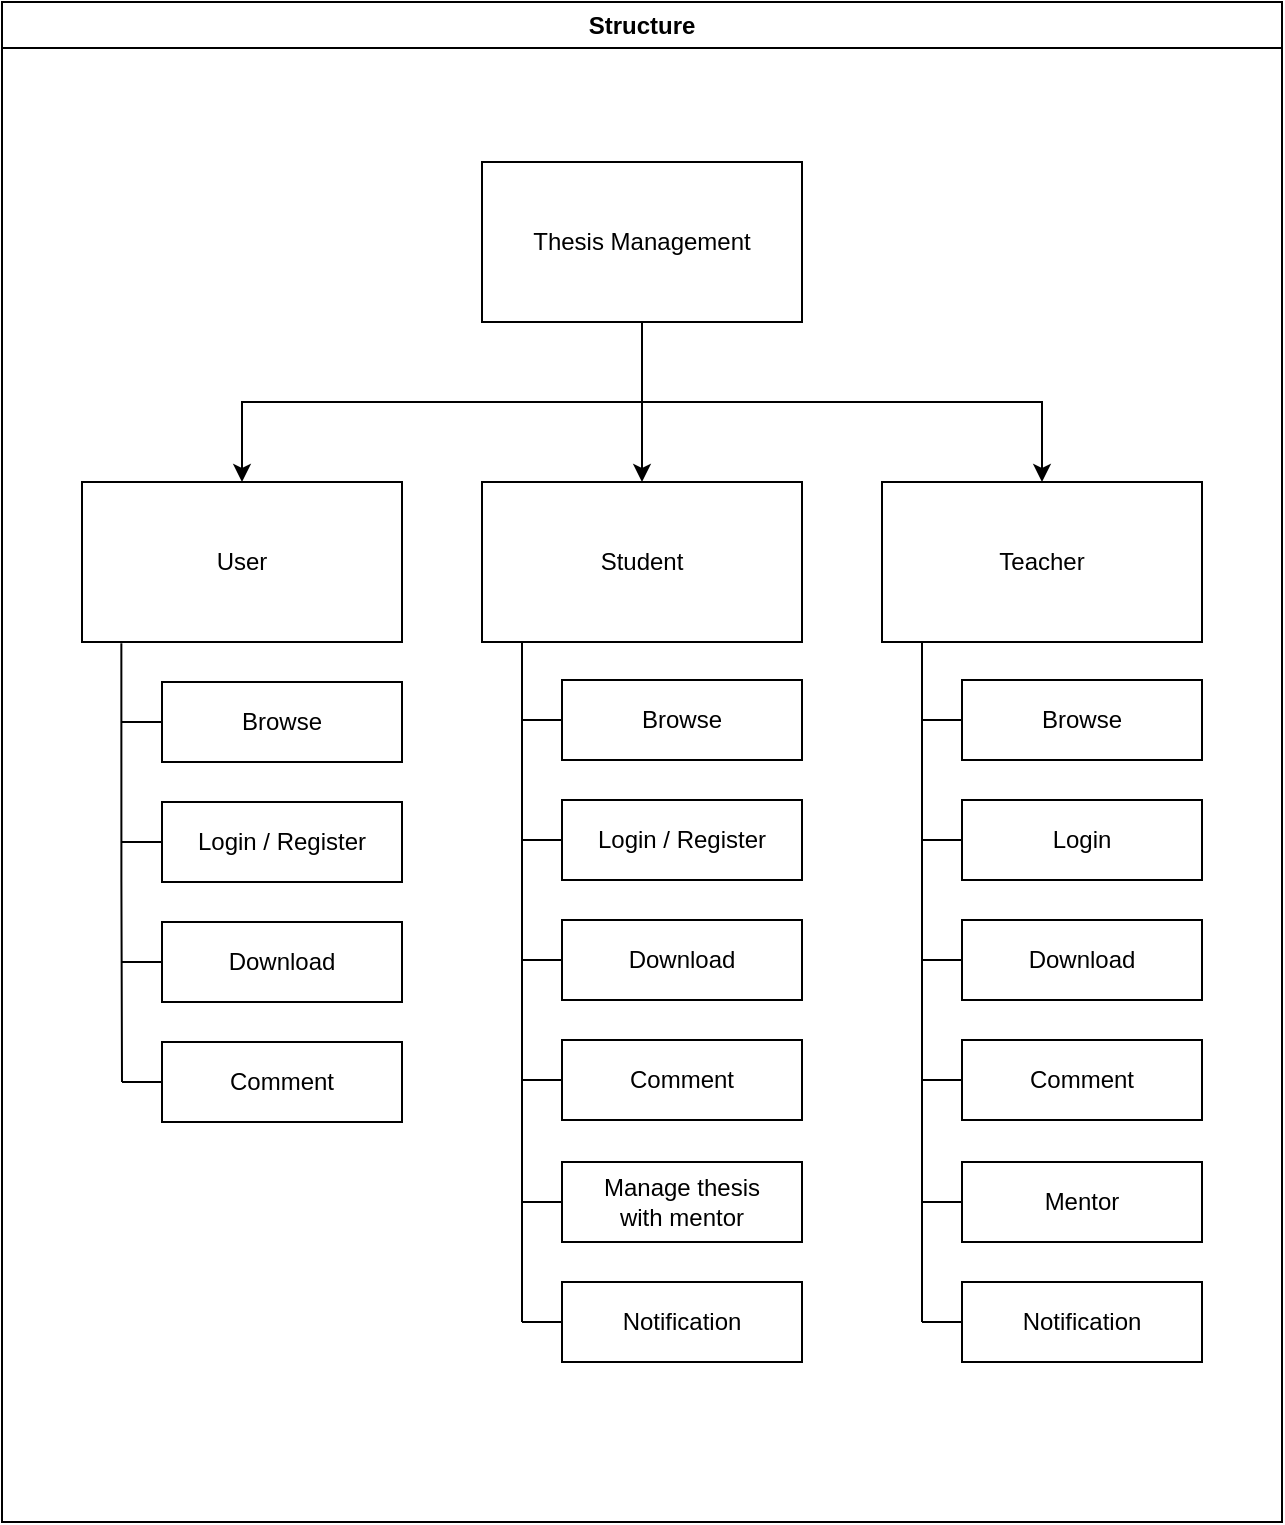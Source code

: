 <mxfile version="28.2.5" pages="2">
  <diagram name="หน้า-1" id="ExVzPjpYlb366rDfEKKf">
    <mxGraphModel dx="1182" dy="655" grid="1" gridSize="10" guides="1" tooltips="1" connect="1" arrows="1" fold="1" page="1" pageScale="1" pageWidth="1654" pageHeight="1169" math="0" shadow="0">
      <root>
        <mxCell id="0" />
        <mxCell id="1" parent="0" />
        <mxCell id="1UDM3bes4xV-jZHGHGpp-51" value="Structure" style="swimlane;whiteSpace=wrap;html=1;" parent="1" vertex="1">
          <mxGeometry x="40" y="40" width="640" height="760" as="geometry" />
        </mxCell>
        <mxCell id="1UDM3bes4xV-jZHGHGpp-5" value="" style="edgeStyle=orthogonalEdgeStyle;rounded=0;orthogonalLoop=1;jettySize=auto;html=1;" parent="1UDM3bes4xV-jZHGHGpp-51" source="1UDM3bes4xV-jZHGHGpp-1" target="1UDM3bes4xV-jZHGHGpp-2" edge="1">
          <mxGeometry relative="1" as="geometry">
            <mxPoint x="590" y="140" as="targetPoint" />
            <Array as="points">
              <mxPoint x="320" y="200" />
              <mxPoint x="520" y="200" />
            </Array>
          </mxGeometry>
        </mxCell>
        <mxCell id="1UDM3bes4xV-jZHGHGpp-7" value="" style="edgeStyle=orthogonalEdgeStyle;rounded=0;orthogonalLoop=1;jettySize=auto;html=1;" parent="1UDM3bes4xV-jZHGHGpp-51" source="1UDM3bes4xV-jZHGHGpp-1" target="1UDM3bes4xV-jZHGHGpp-6" edge="1">
          <mxGeometry relative="1" as="geometry" />
        </mxCell>
        <mxCell id="1UDM3bes4xV-jZHGHGpp-9" value="" style="edgeStyle=orthogonalEdgeStyle;rounded=0;orthogonalLoop=1;jettySize=auto;html=1;" parent="1UDM3bes4xV-jZHGHGpp-51" source="1UDM3bes4xV-jZHGHGpp-1" target="1UDM3bes4xV-jZHGHGpp-8" edge="1">
          <mxGeometry relative="1" as="geometry">
            <Array as="points">
              <mxPoint x="320" y="200" />
              <mxPoint x="120" y="200" />
            </Array>
          </mxGeometry>
        </mxCell>
        <mxCell id="1UDM3bes4xV-jZHGHGpp-1" value="Thesis Management" style="rounded=0;whiteSpace=wrap;html=1;" parent="1UDM3bes4xV-jZHGHGpp-51" vertex="1">
          <mxGeometry x="240" y="80" width="160" height="80" as="geometry" />
        </mxCell>
        <mxCell id="1UDM3bes4xV-jZHGHGpp-2" value="Teacher" style="whiteSpace=wrap;html=1;rounded=0;" parent="1UDM3bes4xV-jZHGHGpp-51" vertex="1">
          <mxGeometry x="440" y="240" width="160" height="80" as="geometry" />
        </mxCell>
        <mxCell id="1UDM3bes4xV-jZHGHGpp-6" value="Student" style="whiteSpace=wrap;html=1;rounded=0;" parent="1UDM3bes4xV-jZHGHGpp-51" vertex="1">
          <mxGeometry x="240" y="240" width="160" height="80" as="geometry" />
        </mxCell>
        <mxCell id="1UDM3bes4xV-jZHGHGpp-10" style="edgeStyle=orthogonalEdgeStyle;rounded=0;orthogonalLoop=1;jettySize=auto;html=1;exitX=0.123;exitY=1.008;exitDx=0;exitDy=0;endArrow=none;endFill=0;exitPerimeter=0;" parent="1UDM3bes4xV-jZHGHGpp-51" source="1UDM3bes4xV-jZHGHGpp-8" edge="1">
          <mxGeometry relative="1" as="geometry">
            <mxPoint x="60" y="540" as="targetPoint" />
            <Array as="points">
              <mxPoint x="60" y="440" />
              <mxPoint x="60" y="560" />
            </Array>
          </mxGeometry>
        </mxCell>
        <mxCell id="1UDM3bes4xV-jZHGHGpp-8" value="User" style="whiteSpace=wrap;html=1;rounded=0;" parent="1UDM3bes4xV-jZHGHGpp-51" vertex="1">
          <mxGeometry x="40" y="240" width="160" height="80" as="geometry" />
        </mxCell>
        <mxCell id="1UDM3bes4xV-jZHGHGpp-11" value="" style="endArrow=none;html=1;rounded=0;" parent="1UDM3bes4xV-jZHGHGpp-51" target="1UDM3bes4xV-jZHGHGpp-12" edge="1">
          <mxGeometry width="50" height="50" relative="1" as="geometry">
            <mxPoint x="60" y="360" as="sourcePoint" />
            <mxPoint x="90" y="360" as="targetPoint" />
          </mxGeometry>
        </mxCell>
        <mxCell id="1UDM3bes4xV-jZHGHGpp-12" value="Browse" style="whiteSpace=wrap;html=1;rounded=0;" parent="1UDM3bes4xV-jZHGHGpp-51" vertex="1">
          <mxGeometry x="80" y="340" width="120" height="40" as="geometry" />
        </mxCell>
        <mxCell id="1UDM3bes4xV-jZHGHGpp-13" value="Login / Register" style="whiteSpace=wrap;html=1;rounded=0;" parent="1UDM3bes4xV-jZHGHGpp-51" vertex="1">
          <mxGeometry x="80" y="400" width="120" height="40" as="geometry" />
        </mxCell>
        <mxCell id="1UDM3bes4xV-jZHGHGpp-14" value="Download" style="whiteSpace=wrap;html=1;rounded=0;" parent="1UDM3bes4xV-jZHGHGpp-51" vertex="1">
          <mxGeometry x="80" y="460" width="120" height="40" as="geometry" />
        </mxCell>
        <mxCell id="1UDM3bes4xV-jZHGHGpp-15" value="Comment" style="whiteSpace=wrap;html=1;rounded=0;" parent="1UDM3bes4xV-jZHGHGpp-51" vertex="1">
          <mxGeometry x="80" y="520" width="120" height="40" as="geometry" />
        </mxCell>
        <mxCell id="1UDM3bes4xV-jZHGHGpp-16" value="" style="endArrow=none;html=1;rounded=0;" parent="1UDM3bes4xV-jZHGHGpp-51" target="1UDM3bes4xV-jZHGHGpp-13" edge="1">
          <mxGeometry width="50" height="50" relative="1" as="geometry">
            <mxPoint x="60" y="420" as="sourcePoint" />
            <mxPoint x="90" y="370" as="targetPoint" />
          </mxGeometry>
        </mxCell>
        <mxCell id="1UDM3bes4xV-jZHGHGpp-17" value="" style="endArrow=none;html=1;rounded=0;" parent="1UDM3bes4xV-jZHGHGpp-51" target="1UDM3bes4xV-jZHGHGpp-14" edge="1">
          <mxGeometry width="50" height="50" relative="1" as="geometry">
            <mxPoint x="60" y="480" as="sourcePoint" />
            <mxPoint x="90" y="430" as="targetPoint" />
          </mxGeometry>
        </mxCell>
        <mxCell id="1UDM3bes4xV-jZHGHGpp-18" value="" style="endArrow=none;html=1;rounded=0;" parent="1UDM3bes4xV-jZHGHGpp-51" target="1UDM3bes4xV-jZHGHGpp-15" edge="1">
          <mxGeometry width="50" height="50" relative="1" as="geometry">
            <mxPoint x="60" y="540" as="sourcePoint" />
            <mxPoint x="90" y="490" as="targetPoint" />
          </mxGeometry>
        </mxCell>
        <mxCell id="1UDM3bes4xV-jZHGHGpp-19" value="" style="endArrow=none;html=1;rounded=0;" parent="1UDM3bes4xV-jZHGHGpp-51" target="1UDM3bes4xV-jZHGHGpp-20" edge="1">
          <mxGeometry width="50" height="50" relative="1" as="geometry">
            <mxPoint x="260" y="359" as="sourcePoint" />
            <mxPoint x="290" y="359" as="targetPoint" />
          </mxGeometry>
        </mxCell>
        <mxCell id="1UDM3bes4xV-jZHGHGpp-20" value="Browse" style="whiteSpace=wrap;html=1;rounded=0;" parent="1UDM3bes4xV-jZHGHGpp-51" vertex="1">
          <mxGeometry x="280" y="339" width="120" height="40" as="geometry" />
        </mxCell>
        <mxCell id="1UDM3bes4xV-jZHGHGpp-21" value="Login / Register" style="whiteSpace=wrap;html=1;rounded=0;" parent="1UDM3bes4xV-jZHGHGpp-51" vertex="1">
          <mxGeometry x="280" y="399" width="120" height="40" as="geometry" />
        </mxCell>
        <mxCell id="1UDM3bes4xV-jZHGHGpp-22" value="Download" style="whiteSpace=wrap;html=1;rounded=0;" parent="1UDM3bes4xV-jZHGHGpp-51" vertex="1">
          <mxGeometry x="280" y="459" width="120" height="40" as="geometry" />
        </mxCell>
        <mxCell id="1UDM3bes4xV-jZHGHGpp-23" value="Comment" style="whiteSpace=wrap;html=1;rounded=0;" parent="1UDM3bes4xV-jZHGHGpp-51" vertex="1">
          <mxGeometry x="280" y="519" width="120" height="40" as="geometry" />
        </mxCell>
        <mxCell id="1UDM3bes4xV-jZHGHGpp-24" value="" style="endArrow=none;html=1;rounded=0;" parent="1UDM3bes4xV-jZHGHGpp-51" target="1UDM3bes4xV-jZHGHGpp-21" edge="1">
          <mxGeometry width="50" height="50" relative="1" as="geometry">
            <mxPoint x="260" y="419" as="sourcePoint" />
            <mxPoint x="290" y="369" as="targetPoint" />
          </mxGeometry>
        </mxCell>
        <mxCell id="1UDM3bes4xV-jZHGHGpp-25" value="" style="endArrow=none;html=1;rounded=0;" parent="1UDM3bes4xV-jZHGHGpp-51" target="1UDM3bes4xV-jZHGHGpp-22" edge="1">
          <mxGeometry width="50" height="50" relative="1" as="geometry">
            <mxPoint x="260" y="479" as="sourcePoint" />
            <mxPoint x="290" y="429" as="targetPoint" />
          </mxGeometry>
        </mxCell>
        <mxCell id="1UDM3bes4xV-jZHGHGpp-26" value="" style="endArrow=none;html=1;rounded=0;" parent="1UDM3bes4xV-jZHGHGpp-51" target="1UDM3bes4xV-jZHGHGpp-23" edge="1">
          <mxGeometry width="50" height="50" relative="1" as="geometry">
            <mxPoint x="260" y="539" as="sourcePoint" />
            <mxPoint x="290" y="489" as="targetPoint" />
          </mxGeometry>
        </mxCell>
        <mxCell id="1UDM3bes4xV-jZHGHGpp-27" style="edgeStyle=orthogonalEdgeStyle;rounded=0;orthogonalLoop=1;jettySize=auto;html=1;exitX=0.123;exitY=1.008;exitDx=0;exitDy=0;endArrow=none;endFill=0;exitPerimeter=0;" parent="1UDM3bes4xV-jZHGHGpp-51" edge="1">
          <mxGeometry relative="1" as="geometry">
            <mxPoint x="260" y="660" as="targetPoint" />
            <mxPoint x="260" y="320" as="sourcePoint" />
            <Array as="points">
              <mxPoint x="260" y="439" />
              <mxPoint x="260" y="559" />
            </Array>
          </mxGeometry>
        </mxCell>
        <mxCell id="1UDM3bes4xV-jZHGHGpp-28" value="" style="endArrow=none;html=1;rounded=0;" parent="1UDM3bes4xV-jZHGHGpp-51" target="1UDM3bes4xV-jZHGHGpp-29" edge="1">
          <mxGeometry width="50" height="50" relative="1" as="geometry">
            <mxPoint x="460" y="359" as="sourcePoint" />
            <mxPoint x="490" y="359" as="targetPoint" />
          </mxGeometry>
        </mxCell>
        <mxCell id="1UDM3bes4xV-jZHGHGpp-29" value="Browse" style="whiteSpace=wrap;html=1;rounded=0;" parent="1UDM3bes4xV-jZHGHGpp-51" vertex="1">
          <mxGeometry x="480" y="339" width="120" height="40" as="geometry" />
        </mxCell>
        <mxCell id="1UDM3bes4xV-jZHGHGpp-30" value="Login" style="whiteSpace=wrap;html=1;rounded=0;" parent="1UDM3bes4xV-jZHGHGpp-51" vertex="1">
          <mxGeometry x="480" y="399" width="120" height="40" as="geometry" />
        </mxCell>
        <mxCell id="1UDM3bes4xV-jZHGHGpp-31" value="Download" style="whiteSpace=wrap;html=1;rounded=0;" parent="1UDM3bes4xV-jZHGHGpp-51" vertex="1">
          <mxGeometry x="480" y="459" width="120" height="40" as="geometry" />
        </mxCell>
        <mxCell id="1UDM3bes4xV-jZHGHGpp-32" value="Comment" style="whiteSpace=wrap;html=1;rounded=0;" parent="1UDM3bes4xV-jZHGHGpp-51" vertex="1">
          <mxGeometry x="480" y="519" width="120" height="40" as="geometry" />
        </mxCell>
        <mxCell id="1UDM3bes4xV-jZHGHGpp-33" value="" style="endArrow=none;html=1;rounded=0;" parent="1UDM3bes4xV-jZHGHGpp-51" target="1UDM3bes4xV-jZHGHGpp-30" edge="1">
          <mxGeometry width="50" height="50" relative="1" as="geometry">
            <mxPoint x="460" y="419" as="sourcePoint" />
            <mxPoint x="490" y="369" as="targetPoint" />
          </mxGeometry>
        </mxCell>
        <mxCell id="1UDM3bes4xV-jZHGHGpp-34" value="" style="endArrow=none;html=1;rounded=0;" parent="1UDM3bes4xV-jZHGHGpp-51" target="1UDM3bes4xV-jZHGHGpp-31" edge="1">
          <mxGeometry width="50" height="50" relative="1" as="geometry">
            <mxPoint x="460" y="479" as="sourcePoint" />
            <mxPoint x="490" y="429" as="targetPoint" />
          </mxGeometry>
        </mxCell>
        <mxCell id="1UDM3bes4xV-jZHGHGpp-35" value="" style="endArrow=none;html=1;rounded=0;" parent="1UDM3bes4xV-jZHGHGpp-51" target="1UDM3bes4xV-jZHGHGpp-32" edge="1">
          <mxGeometry width="50" height="50" relative="1" as="geometry">
            <mxPoint x="460" y="539" as="sourcePoint" />
            <mxPoint x="490" y="489" as="targetPoint" />
          </mxGeometry>
        </mxCell>
        <mxCell id="1UDM3bes4xV-jZHGHGpp-36" style="edgeStyle=orthogonalEdgeStyle;rounded=0;orthogonalLoop=1;jettySize=auto;html=1;exitX=0.123;exitY=1.008;exitDx=0;exitDy=0;endArrow=none;endFill=0;exitPerimeter=0;" parent="1UDM3bes4xV-jZHGHGpp-51" edge="1">
          <mxGeometry relative="1" as="geometry">
            <mxPoint x="460" y="660" as="targetPoint" />
            <mxPoint x="460" y="320" as="sourcePoint" />
            <Array as="points">
              <mxPoint x="460" y="439" />
              <mxPoint x="460" y="559" />
            </Array>
          </mxGeometry>
        </mxCell>
        <mxCell id="1UDM3bes4xV-jZHGHGpp-37" value="Manage thesis&lt;div&gt;with mentor&lt;/div&gt;" style="whiteSpace=wrap;html=1;rounded=0;" parent="1UDM3bes4xV-jZHGHGpp-51" vertex="1">
          <mxGeometry x="280" y="580" width="120" height="40" as="geometry" />
        </mxCell>
        <mxCell id="1UDM3bes4xV-jZHGHGpp-38" value="Notification" style="whiteSpace=wrap;html=1;rounded=0;" parent="1UDM3bes4xV-jZHGHGpp-51" vertex="1">
          <mxGeometry x="280" y="640" width="120" height="40" as="geometry" />
        </mxCell>
        <mxCell id="1UDM3bes4xV-jZHGHGpp-41" value="" style="endArrow=none;html=1;rounded=0;" parent="1UDM3bes4xV-jZHGHGpp-51" target="1UDM3bes4xV-jZHGHGpp-37" edge="1">
          <mxGeometry width="50" height="50" relative="1" as="geometry">
            <mxPoint x="260" y="600" as="sourcePoint" />
            <mxPoint x="290" y="600" as="targetPoint" />
          </mxGeometry>
        </mxCell>
        <mxCell id="1UDM3bes4xV-jZHGHGpp-42" value="" style="endArrow=none;html=1;rounded=0;" parent="1UDM3bes4xV-jZHGHGpp-51" target="1UDM3bes4xV-jZHGHGpp-38" edge="1">
          <mxGeometry width="50" height="50" relative="1" as="geometry">
            <mxPoint x="260" y="660" as="sourcePoint" />
            <mxPoint x="290" y="610" as="targetPoint" />
          </mxGeometry>
        </mxCell>
        <mxCell id="1UDM3bes4xV-jZHGHGpp-45" value="Mentor" style="whiteSpace=wrap;html=1;rounded=0;" parent="1UDM3bes4xV-jZHGHGpp-51" vertex="1">
          <mxGeometry x="480" y="580" width="120" height="40" as="geometry" />
        </mxCell>
        <mxCell id="1UDM3bes4xV-jZHGHGpp-46" value="Notification" style="whiteSpace=wrap;html=1;rounded=0;" parent="1UDM3bes4xV-jZHGHGpp-51" vertex="1">
          <mxGeometry x="480" y="640" width="120" height="40" as="geometry" />
        </mxCell>
        <mxCell id="1UDM3bes4xV-jZHGHGpp-48" value="" style="endArrow=none;html=1;rounded=0;" parent="1UDM3bes4xV-jZHGHGpp-51" target="1UDM3bes4xV-jZHGHGpp-45" edge="1">
          <mxGeometry width="50" height="50" relative="1" as="geometry">
            <mxPoint x="460" y="600" as="sourcePoint" />
            <mxPoint x="490" y="600" as="targetPoint" />
          </mxGeometry>
        </mxCell>
        <mxCell id="1UDM3bes4xV-jZHGHGpp-49" value="" style="endArrow=none;html=1;rounded=0;" parent="1UDM3bes4xV-jZHGHGpp-51" target="1UDM3bes4xV-jZHGHGpp-46" edge="1">
          <mxGeometry width="50" height="50" relative="1" as="geometry">
            <mxPoint x="460" y="660" as="sourcePoint" />
            <mxPoint x="490" y="610" as="targetPoint" />
          </mxGeometry>
        </mxCell>
      </root>
    </mxGraphModel>
  </diagram>
  <diagram id="fYO8SioJMAZk-d7965WW" name="หน้า-2">
    <mxGraphModel dx="1668" dy="925" grid="1" gridSize="10" guides="1" tooltips="1" connect="1" arrows="1" fold="1" page="1" pageScale="1" pageWidth="1654" pageHeight="1169" math="0" shadow="0">
      <root>
        <mxCell id="0" />
        <mxCell id="1" parent="0" />
        <mxCell id="ftOgPJBjAzpeFKPUhQ67-15" style="rounded=0;orthogonalLoop=1;jettySize=auto;html=1;fillColor=#f5f5f5;gradientColor=#b3b3b3;strokeColor=#666666;" parent="1" source="bvid3jWtmIu6YITqg-Pj-4" target="r5JoxmCzzD9Fh22vjevH-3" edge="1">
          <mxGeometry relative="1" as="geometry" />
        </mxCell>
        <mxCell id="ftOgPJBjAzpeFKPUhQ67-16" style="rounded=0;orthogonalLoop=1;jettySize=auto;html=1;fillColor=#f5f5f5;gradientColor=#b3b3b3;strokeColor=#666666;" parent="1" source="bvid3jWtmIu6YITqg-Pj-4" target="r5JoxmCzzD9Fh22vjevH-2" edge="1">
          <mxGeometry relative="1" as="geometry" />
        </mxCell>
        <mxCell id="ftOgPJBjAzpeFKPUhQ67-17" style="rounded=0;orthogonalLoop=1;jettySize=auto;html=1;fillColor=#f5f5f5;gradientColor=#b3b3b3;strokeColor=#666666;" parent="1" source="bvid3jWtmIu6YITqg-Pj-4" target="r5JoxmCzzD9Fh22vjevH-1" edge="1">
          <mxGeometry relative="1" as="geometry" />
        </mxCell>
        <mxCell id="3_f_WLj-9X0hdXejMtb2-13" style="rounded=0;orthogonalLoop=1;jettySize=auto;html=1;fillColor=#dae8fc;strokeColor=#6c8ebf;gradientColor=#7ea6e0;" parent="1" source="bvid3jWtmIu6YITqg-Pj-6" target="bvid3jWtmIu6YITqg-Pj-4" edge="1">
          <mxGeometry relative="1" as="geometry" />
        </mxCell>
        <mxCell id="bvid3jWtmIu6YITqg-Pj-4" value="User" style="shape=umlActor;verticalLabelPosition=bottom;verticalAlign=top;html=1;outlineConnect=0;fillColor=#f5f5f5;gradientColor=#b3b3b3;strokeColor=#666666;" parent="1" vertex="1">
          <mxGeometry x="400" y="320" width="40" height="80" as="geometry" />
        </mxCell>
        <mxCell id="ftOgPJBjAzpeFKPUhQ67-4" style="rounded=0;orthogonalLoop=1;jettySize=auto;html=1;fillColor=#f8cecc;strokeColor=#b85450;gradientColor=#ea6b66;" parent="1" source="bvid3jWtmIu6YITqg-Pj-5" target="5s1LviRAomPde2F31yO4-2" edge="1">
          <mxGeometry relative="1" as="geometry" />
        </mxCell>
        <mxCell id="ftOgPJBjAzpeFKPUhQ67-12" style="rounded=0;orthogonalLoop=1;jettySize=auto;html=1;fillColor=#f8cecc;strokeColor=#b85450;gradientColor=#ea6b66;" parent="1" source="bvid3jWtmIu6YITqg-Pj-5" target="r5JoxmCzzD9Fh22vjevH-1" edge="1">
          <mxGeometry relative="1" as="geometry" />
        </mxCell>
        <mxCell id="ftOgPJBjAzpeFKPUhQ67-13" style="rounded=0;orthogonalLoop=1;jettySize=auto;html=1;fillColor=#f8cecc;strokeColor=#b85450;gradientColor=#ea6b66;" parent="1" source="bvid3jWtmIu6YITqg-Pj-5" target="r5JoxmCzzD9Fh22vjevH-2" edge="1">
          <mxGeometry relative="1" as="geometry" />
        </mxCell>
        <mxCell id="ftOgPJBjAzpeFKPUhQ67-14" style="rounded=0;orthogonalLoop=1;jettySize=auto;html=1;fillColor=#f8cecc;strokeColor=#b85450;gradientColor=#ea6b66;" parent="1" source="bvid3jWtmIu6YITqg-Pj-5" target="r5JoxmCzzD9Fh22vjevH-3" edge="1">
          <mxGeometry relative="1" as="geometry" />
        </mxCell>
        <mxCell id="3_f_WLj-9X0hdXejMtb2-14" style="edgeStyle=orthogonalEdgeStyle;rounded=0;orthogonalLoop=1;jettySize=auto;html=1;fillColor=#f8cecc;strokeColor=#b85450;gradientColor=#ea6b66;" parent="1" source="bvid3jWtmIu6YITqg-Pj-5" target="bvid3jWtmIu6YITqg-Pj-4" edge="1">
          <mxGeometry relative="1" as="geometry" />
        </mxCell>
        <mxCell id="bvid3jWtmIu6YITqg-Pj-5" value="Student" style="shape=umlActor;verticalLabelPosition=bottom;verticalAlign=top;html=1;outlineConnect=0;fillColor=#f8cecc;strokeColor=#b85450;gradientColor=#ea6b66;" parent="1" vertex="1">
          <mxGeometry x="400" y="840" width="40" height="80" as="geometry" />
        </mxCell>
        <mxCell id="ftOgPJBjAzpeFKPUhQ67-5" style="rounded=0;orthogonalLoop=1;jettySize=auto;html=1;fillColor=#dae8fc;strokeColor=#6c8ebf;gradientColor=#7ea6e0;" parent="1" source="bvid3jWtmIu6YITqg-Pj-6" target="5s1LviRAomPde2F31yO4-1" edge="1">
          <mxGeometry relative="1" as="geometry" />
        </mxCell>
        <mxCell id="ftOgPJBjAzpeFKPUhQ67-8" style="rounded=0;orthogonalLoop=1;jettySize=auto;html=1;fillColor=#dae8fc;strokeColor=#6c8ebf;gradientColor=#7ea6e0;" parent="1" source="bvid3jWtmIu6YITqg-Pj-6" target="r5JoxmCzzD9Fh22vjevH-1" edge="1">
          <mxGeometry relative="1" as="geometry" />
        </mxCell>
        <mxCell id="ftOgPJBjAzpeFKPUhQ67-9" style="rounded=0;orthogonalLoop=1;jettySize=auto;html=1;fillColor=#dae8fc;strokeColor=#6c8ebf;gradientColor=#7ea6e0;" parent="1" source="bvid3jWtmIu6YITqg-Pj-6" target="r5JoxmCzzD9Fh22vjevH-3" edge="1">
          <mxGeometry relative="1" as="geometry" />
        </mxCell>
        <mxCell id="bvid3jWtmIu6YITqg-Pj-6" value="Teacher" style="shape=umlActor;verticalLabelPosition=bottom;verticalAlign=top;html=1;outlineConnect=0;fillColor=#dae8fc;strokeColor=#6c8ebf;gradientColor=#7ea6e0;" parent="1" vertex="1">
          <mxGeometry x="480" y="600" width="40" height="80" as="geometry" />
        </mxCell>
        <mxCell id="3_f_WLj-9X0hdXejMtb2-1" value="Thesis System" style="swimlane;whiteSpace=wrap;html=1;startSize=40;movable=1;resizable=1;rotatable=1;deletable=1;editable=1;locked=0;connectable=1;" parent="1" vertex="1">
          <mxGeometry x="600" y="240" width="600" height="720" as="geometry" />
        </mxCell>
        <mxCell id="3_f_WLj-9X0hdXejMtb2-27" value="" style="rounded=0;orthogonalLoop=1;jettySize=auto;html=1;fillColor=#008a00;strokeColor=#005700;" parent="3_f_WLj-9X0hdXejMtb2-1" source="3_f_WLj-9X0hdXejMtb2-26" target="r5JoxmCzzD9Fh22vjevH-3" edge="1">
          <mxGeometry relative="1" as="geometry" />
        </mxCell>
        <mxCell id="3_f_WLj-9X0hdXejMtb2-28" style="rounded=0;orthogonalLoop=1;jettySize=auto;html=1;fillColor=#008a00;strokeColor=#005700;" parent="3_f_WLj-9X0hdXejMtb2-1" source="3_f_WLj-9X0hdXejMtb2-25" target="r5JoxmCzzD9Fh22vjevH-3" edge="1">
          <mxGeometry relative="1" as="geometry" />
        </mxCell>
        <mxCell id="3_f_WLj-9X0hdXejMtb2-35" style="rounded=0;orthogonalLoop=1;jettySize=auto;html=1;fillColor=#008a00;strokeColor=#005700;dashed=1;" parent="3_f_WLj-9X0hdXejMtb2-1" source="r5JoxmCzzD9Fh22vjevH-4" target="r5JoxmCzzD9Fh22vjevH-3" edge="1">
          <mxGeometry relative="1" as="geometry" />
        </mxCell>
        <mxCell id="3_f_WLj-9X0hdXejMtb2-74" value="extent" style="edgeLabel;html=1;align=center;verticalAlign=middle;resizable=0;points=[];" parent="3_f_WLj-9X0hdXejMtb2-35" vertex="1" connectable="0">
          <mxGeometry x="0.074" y="1" relative="1" as="geometry">
            <mxPoint x="5" y="-3" as="offset" />
          </mxGeometry>
        </mxCell>
        <mxCell id="3_f_WLj-9X0hdXejMtb2-37" style="rounded=0;orthogonalLoop=1;jettySize=auto;html=1;fillColor=#008a00;strokeColor=#005700;dashed=1;" parent="3_f_WLj-9X0hdXejMtb2-1" source="r5JoxmCzzD9Fh22vjevH-5" target="r5JoxmCzzD9Fh22vjevH-3" edge="1">
          <mxGeometry relative="1" as="geometry" />
        </mxCell>
        <mxCell id="3_f_WLj-9X0hdXejMtb2-73" value="extent" style="edgeLabel;html=1;align=center;verticalAlign=middle;resizable=0;points=[];" parent="3_f_WLj-9X0hdXejMtb2-37" vertex="1" connectable="0">
          <mxGeometry x="0.029" y="1" relative="1" as="geometry">
            <mxPoint y="-2" as="offset" />
          </mxGeometry>
        </mxCell>
        <mxCell id="r5JoxmCzzD9Fh22vjevH-3" value="Browse" style="ellipse;whiteSpace=wrap;html=1;" parent="3_f_WLj-9X0hdXejMtb2-1" vertex="1">
          <mxGeometry x="160" y="200" width="120" height="80" as="geometry" />
        </mxCell>
        <mxCell id="r5JoxmCzzD9Fh22vjevH-4" value="Download" style="ellipse;whiteSpace=wrap;html=1;" parent="3_f_WLj-9X0hdXejMtb2-1" vertex="1">
          <mxGeometry x="240" y="80" width="120" height="80" as="geometry" />
        </mxCell>
        <mxCell id="3_f_WLj-9X0hdXejMtb2-2" style="edgeStyle=orthogonalEdgeStyle;rounded=0;orthogonalLoop=1;jettySize=auto;html=1;fillColor=#008a00;strokeColor=#005700;dashed=1;" parent="3_f_WLj-9X0hdXejMtb2-1" source="r5JoxmCzzD9Fh22vjevH-2" target="r5JoxmCzzD9Fh22vjevH-1" edge="1">
          <mxGeometry relative="1" as="geometry" />
        </mxCell>
        <mxCell id="3_f_WLj-9X0hdXejMtb2-32" value="extent" style="edgeLabel;html=1;align=center;verticalAlign=middle;resizable=0;points=[];" parent="3_f_WLj-9X0hdXejMtb2-2" vertex="1" connectable="0">
          <mxGeometry x="-0.109" y="1" relative="1" as="geometry">
            <mxPoint as="offset" />
          </mxGeometry>
        </mxCell>
        <mxCell id="r5JoxmCzzD9Fh22vjevH-2" value="Register" style="ellipse;whiteSpace=wrap;html=1;" parent="3_f_WLj-9X0hdXejMtb2-1" vertex="1">
          <mxGeometry x="160" y="320" width="120" height="80" as="geometry" />
        </mxCell>
        <mxCell id="3_f_WLj-9X0hdXejMtb2-3" style="rounded=0;orthogonalLoop=1;jettySize=auto;html=1;fillColor=#008a00;strokeColor=#005700;dashed=1;" parent="3_f_WLj-9X0hdXejMtb2-1" source="r5JoxmCzzD9Fh22vjevH-5" target="r5JoxmCzzD9Fh22vjevH-1" edge="1">
          <mxGeometry relative="1" as="geometry" />
        </mxCell>
        <mxCell id="3_f_WLj-9X0hdXejMtb2-24" value="include" style="edgeLabel;html=1;align=center;verticalAlign=middle;resizable=0;points=[];" parent="3_f_WLj-9X0hdXejMtb2-3" vertex="1" connectable="0">
          <mxGeometry x="-0.06" y="-1" relative="1" as="geometry">
            <mxPoint x="-36" y="-120" as="offset" />
          </mxGeometry>
        </mxCell>
        <mxCell id="3_f_WLj-9X0hdXejMtb2-5" style="rounded=0;orthogonalLoop=1;jettySize=auto;html=1;fillColor=#008a00;strokeColor=#005700;dashed=1;" parent="3_f_WLj-9X0hdXejMtb2-1" source="5s1LviRAomPde2F31yO4-1" target="r5JoxmCzzD9Fh22vjevH-1" edge="1">
          <mxGeometry relative="1" as="geometry" />
        </mxCell>
        <mxCell id="3_f_WLj-9X0hdXejMtb2-19" value="include" style="edgeLabel;html=1;align=center;verticalAlign=middle;resizable=0;points=[];" parent="3_f_WLj-9X0hdXejMtb2-5" vertex="1" connectable="0">
          <mxGeometry x="0.348" y="-1" relative="1" as="geometry">
            <mxPoint x="9" y="10" as="offset" />
          </mxGeometry>
        </mxCell>
        <mxCell id="3_f_WLj-9X0hdXejMtb2-6" style="rounded=0;orthogonalLoop=1;jettySize=auto;html=1;fillColor=#008a00;strokeColor=#005700;dashed=1;" parent="3_f_WLj-9X0hdXejMtb2-1" source="5s1LviRAomPde2F31yO4-2" target="r5JoxmCzzD9Fh22vjevH-1" edge="1">
          <mxGeometry relative="1" as="geometry" />
        </mxCell>
        <mxCell id="3_f_WLj-9X0hdXejMtb2-23" value="include" style="edgeLabel;html=1;align=center;verticalAlign=middle;resizable=0;points=[];" parent="3_f_WLj-9X0hdXejMtb2-6" vertex="1" connectable="0">
          <mxGeometry x="0.12" y="1" relative="1" as="geometry">
            <mxPoint x="-3" y="4" as="offset" />
          </mxGeometry>
        </mxCell>
        <mxCell id="r5JoxmCzzD9Fh22vjevH-1" value="Login" style="ellipse;whiteSpace=wrap;html=1;" parent="3_f_WLj-9X0hdXejMtb2-1" vertex="1">
          <mxGeometry x="160" y="480" width="120" height="80" as="geometry" />
        </mxCell>
        <mxCell id="r5JoxmCzzD9Fh22vjevH-5" value="Comment" style="ellipse;whiteSpace=wrap;html=1;" parent="3_f_WLj-9X0hdXejMtb2-1" vertex="1">
          <mxGeometry x="40" y="80" width="120" height="80" as="geometry" />
        </mxCell>
        <mxCell id="5s1LviRAomPde2F31yO4-2" value="Manage thesis&lt;div&gt;with mentor&lt;/div&gt;" style="ellipse;whiteSpace=wrap;html=1;" parent="3_f_WLj-9X0hdXejMtb2-1" vertex="1">
          <mxGeometry x="40" y="600" width="120" height="80" as="geometry" />
        </mxCell>
        <mxCell id="5s1LviRAomPde2F31yO4-1" value="Mentor" style="ellipse;whiteSpace=wrap;html=1;" parent="3_f_WLj-9X0hdXejMtb2-1" vertex="1">
          <mxGeometry x="280" y="600" width="120" height="80" as="geometry" />
        </mxCell>
        <mxCell id="3_f_WLj-9X0hdXejMtb2-25" value="All Thesis" style="ellipse;whiteSpace=wrap;html=1;" parent="3_f_WLj-9X0hdXejMtb2-1" vertex="1">
          <mxGeometry x="440" y="80" width="120" height="80" as="geometry" />
        </mxCell>
        <mxCell id="3_f_WLj-9X0hdXejMtb2-26" value="Filter Thesis" style="ellipse;whiteSpace=wrap;html=1;" parent="3_f_WLj-9X0hdXejMtb2-1" vertex="1">
          <mxGeometry x="440" y="200" width="120" height="80" as="geometry" />
        </mxCell>
        <mxCell id="3_f_WLj-9X0hdXejMtb2-30" style="rounded=0;orthogonalLoop=1;jettySize=auto;html=1;fillColor=#008a00;strokeColor=#005700;dashed=1;" parent="3_f_WLj-9X0hdXejMtb2-1" source="3_f_WLj-9X0hdXejMtb2-29" target="r5JoxmCzzD9Fh22vjevH-2" edge="1">
          <mxGeometry relative="1" as="geometry" />
        </mxCell>
        <mxCell id="3_f_WLj-9X0hdXejMtb2-33" value="include" style="edgeLabel;html=1;align=center;verticalAlign=middle;resizable=0;points=[];" parent="3_f_WLj-9X0hdXejMtb2-30" vertex="1" connectable="0">
          <mxGeometry x="-0.004" relative="1" as="geometry">
            <mxPoint as="offset" />
          </mxGeometry>
        </mxCell>
        <mxCell id="3_f_WLj-9X0hdXejMtb2-31" style="rounded=0;orthogonalLoop=1;jettySize=auto;html=1;fillColor=#008a00;strokeColor=#005700;dashed=1;" parent="3_f_WLj-9X0hdXejMtb2-1" source="3_f_WLj-9X0hdXejMtb2-29" target="r5JoxmCzzD9Fh22vjevH-1" edge="1">
          <mxGeometry relative="1" as="geometry" />
        </mxCell>
        <mxCell id="3_f_WLj-9X0hdXejMtb2-34" value="include" style="edgeLabel;html=1;align=center;verticalAlign=middle;resizable=0;points=[];" parent="3_f_WLj-9X0hdXejMtb2-31" vertex="1" connectable="0">
          <mxGeometry x="-0.087" relative="1" as="geometry">
            <mxPoint as="offset" />
          </mxGeometry>
        </mxCell>
        <mxCell id="3_f_WLj-9X0hdXejMtb2-29" value="Check Exited Account" style="ellipse;whiteSpace=wrap;html=1;" parent="3_f_WLj-9X0hdXejMtb2-1" vertex="1">
          <mxGeometry x="440" y="400" width="120" height="80" as="geometry" />
        </mxCell>
        <mxCell id="3_f_WLj-9X0hdXejMtb2-81" style="edgeStyle=orthogonalEdgeStyle;rounded=0;orthogonalLoop=1;jettySize=auto;html=1;dashed=1;fillColor=#008a00;strokeColor=#005700;" parent="3_f_WLj-9X0hdXejMtb2-1" source="3_f_WLj-9X0hdXejMtb2-80" target="3_f_WLj-9X0hdXejMtb2-29" edge="1">
          <mxGeometry relative="1" as="geometry" />
        </mxCell>
        <mxCell id="3_f_WLj-9X0hdXejMtb2-82" value="extent" style="edgeLabel;html=1;align=center;verticalAlign=middle;resizable=0;points=[];" parent="3_f_WLj-9X0hdXejMtb2-81" vertex="1" connectable="0">
          <mxGeometry x="-0.1" y="1" relative="1" as="geometry">
            <mxPoint as="offset" />
          </mxGeometry>
        </mxCell>
        <mxCell id="3_f_WLj-9X0hdXejMtb2-80" value="Update Teacher account" style="ellipse;whiteSpace=wrap;html=1;" parent="3_f_WLj-9X0hdXejMtb2-1" vertex="1">
          <mxGeometry x="440" y="600" width="120" height="80" as="geometry" />
        </mxCell>
        <mxCell id="3_f_WLj-9X0hdXejMtb2-83" value="Use case diagram" style="swimlane;whiteSpace=wrap;html=1;" parent="1" vertex="1">
          <mxGeometry x="360" y="160" width="880" height="840" as="geometry" />
        </mxCell>
      </root>
    </mxGraphModel>
  </diagram>
</mxfile>
